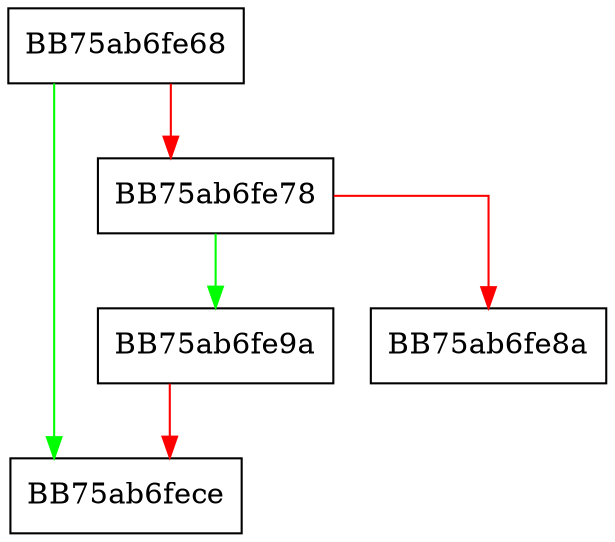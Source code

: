 digraph clear {
  node [shape="box"];
  graph [splines=ortho];
  BB75ab6fe68 -> BB75ab6fece [color="green"];
  BB75ab6fe68 -> BB75ab6fe78 [color="red"];
  BB75ab6fe78 -> BB75ab6fe9a [color="green"];
  BB75ab6fe78 -> BB75ab6fe8a [color="red"];
  BB75ab6fe9a -> BB75ab6fece [color="red"];
}